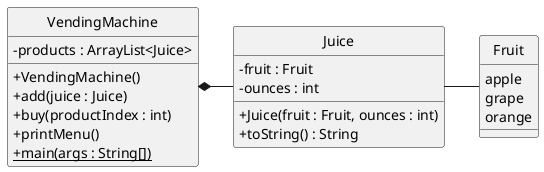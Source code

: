 @startuml
skinparam classAttributeIconSize 0
hide circle

@startuml
skinparam classAttributeIconSize 0
hide circle

enum Fruit {
    apple
    grape
    orange
}
class Juice {
  -fruit : Fruit
  -ounces : int
  +Juice(fruit : Fruit, ounces : int)
  +toString() : String
}

class VendingMachine {
  -products : ArrayList<Juice>
  +VendingMachine()
  +add(juice : Juice)
  +buy(productIndex : int)
  +printMenu()
  +{static} main(args : String[])
}

VendingMachine *- Juice
Juice - Fruit

@enduml


